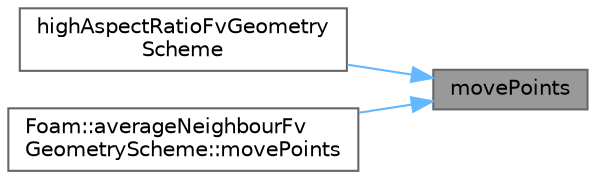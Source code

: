 digraph "movePoints"
{
 // LATEX_PDF_SIZE
  bgcolor="transparent";
  edge [fontname=Helvetica,fontsize=10,labelfontname=Helvetica,labelfontsize=10];
  node [fontname=Helvetica,fontsize=10,shape=box,height=0.2,width=0.4];
  rankdir="RL";
  Node1 [id="Node000001",label="movePoints",height=0.2,width=0.4,color="gray40", fillcolor="grey60", style="filled", fontcolor="black",tooltip=" "];
  Node1 -> Node2 [id="edge1_Node000001_Node000002",dir="back",color="steelblue1",style="solid",tooltip=" "];
  Node2 [id="Node000002",label="highAspectRatioFvGeometry\lScheme",height=0.2,width=0.4,color="grey40", fillcolor="white", style="filled",URL="$classFoam_1_1highAspectRatioFvGeometryScheme.html#a87fd741323e0b30169f6d61ac2e04be5",tooltip=" "];
  Node1 -> Node3 [id="edge2_Node000001_Node000003",dir="back",color="steelblue1",style="solid",tooltip=" "];
  Node3 [id="Node000003",label="Foam::averageNeighbourFv\lGeometryScheme::movePoints",height=0.2,width=0.4,color="grey40", fillcolor="white", style="filled",URL="$classFoam_1_1averageNeighbourFvGeometryScheme.html#a6515a3b20e9603401422337166c347f2",tooltip=" "];
}
